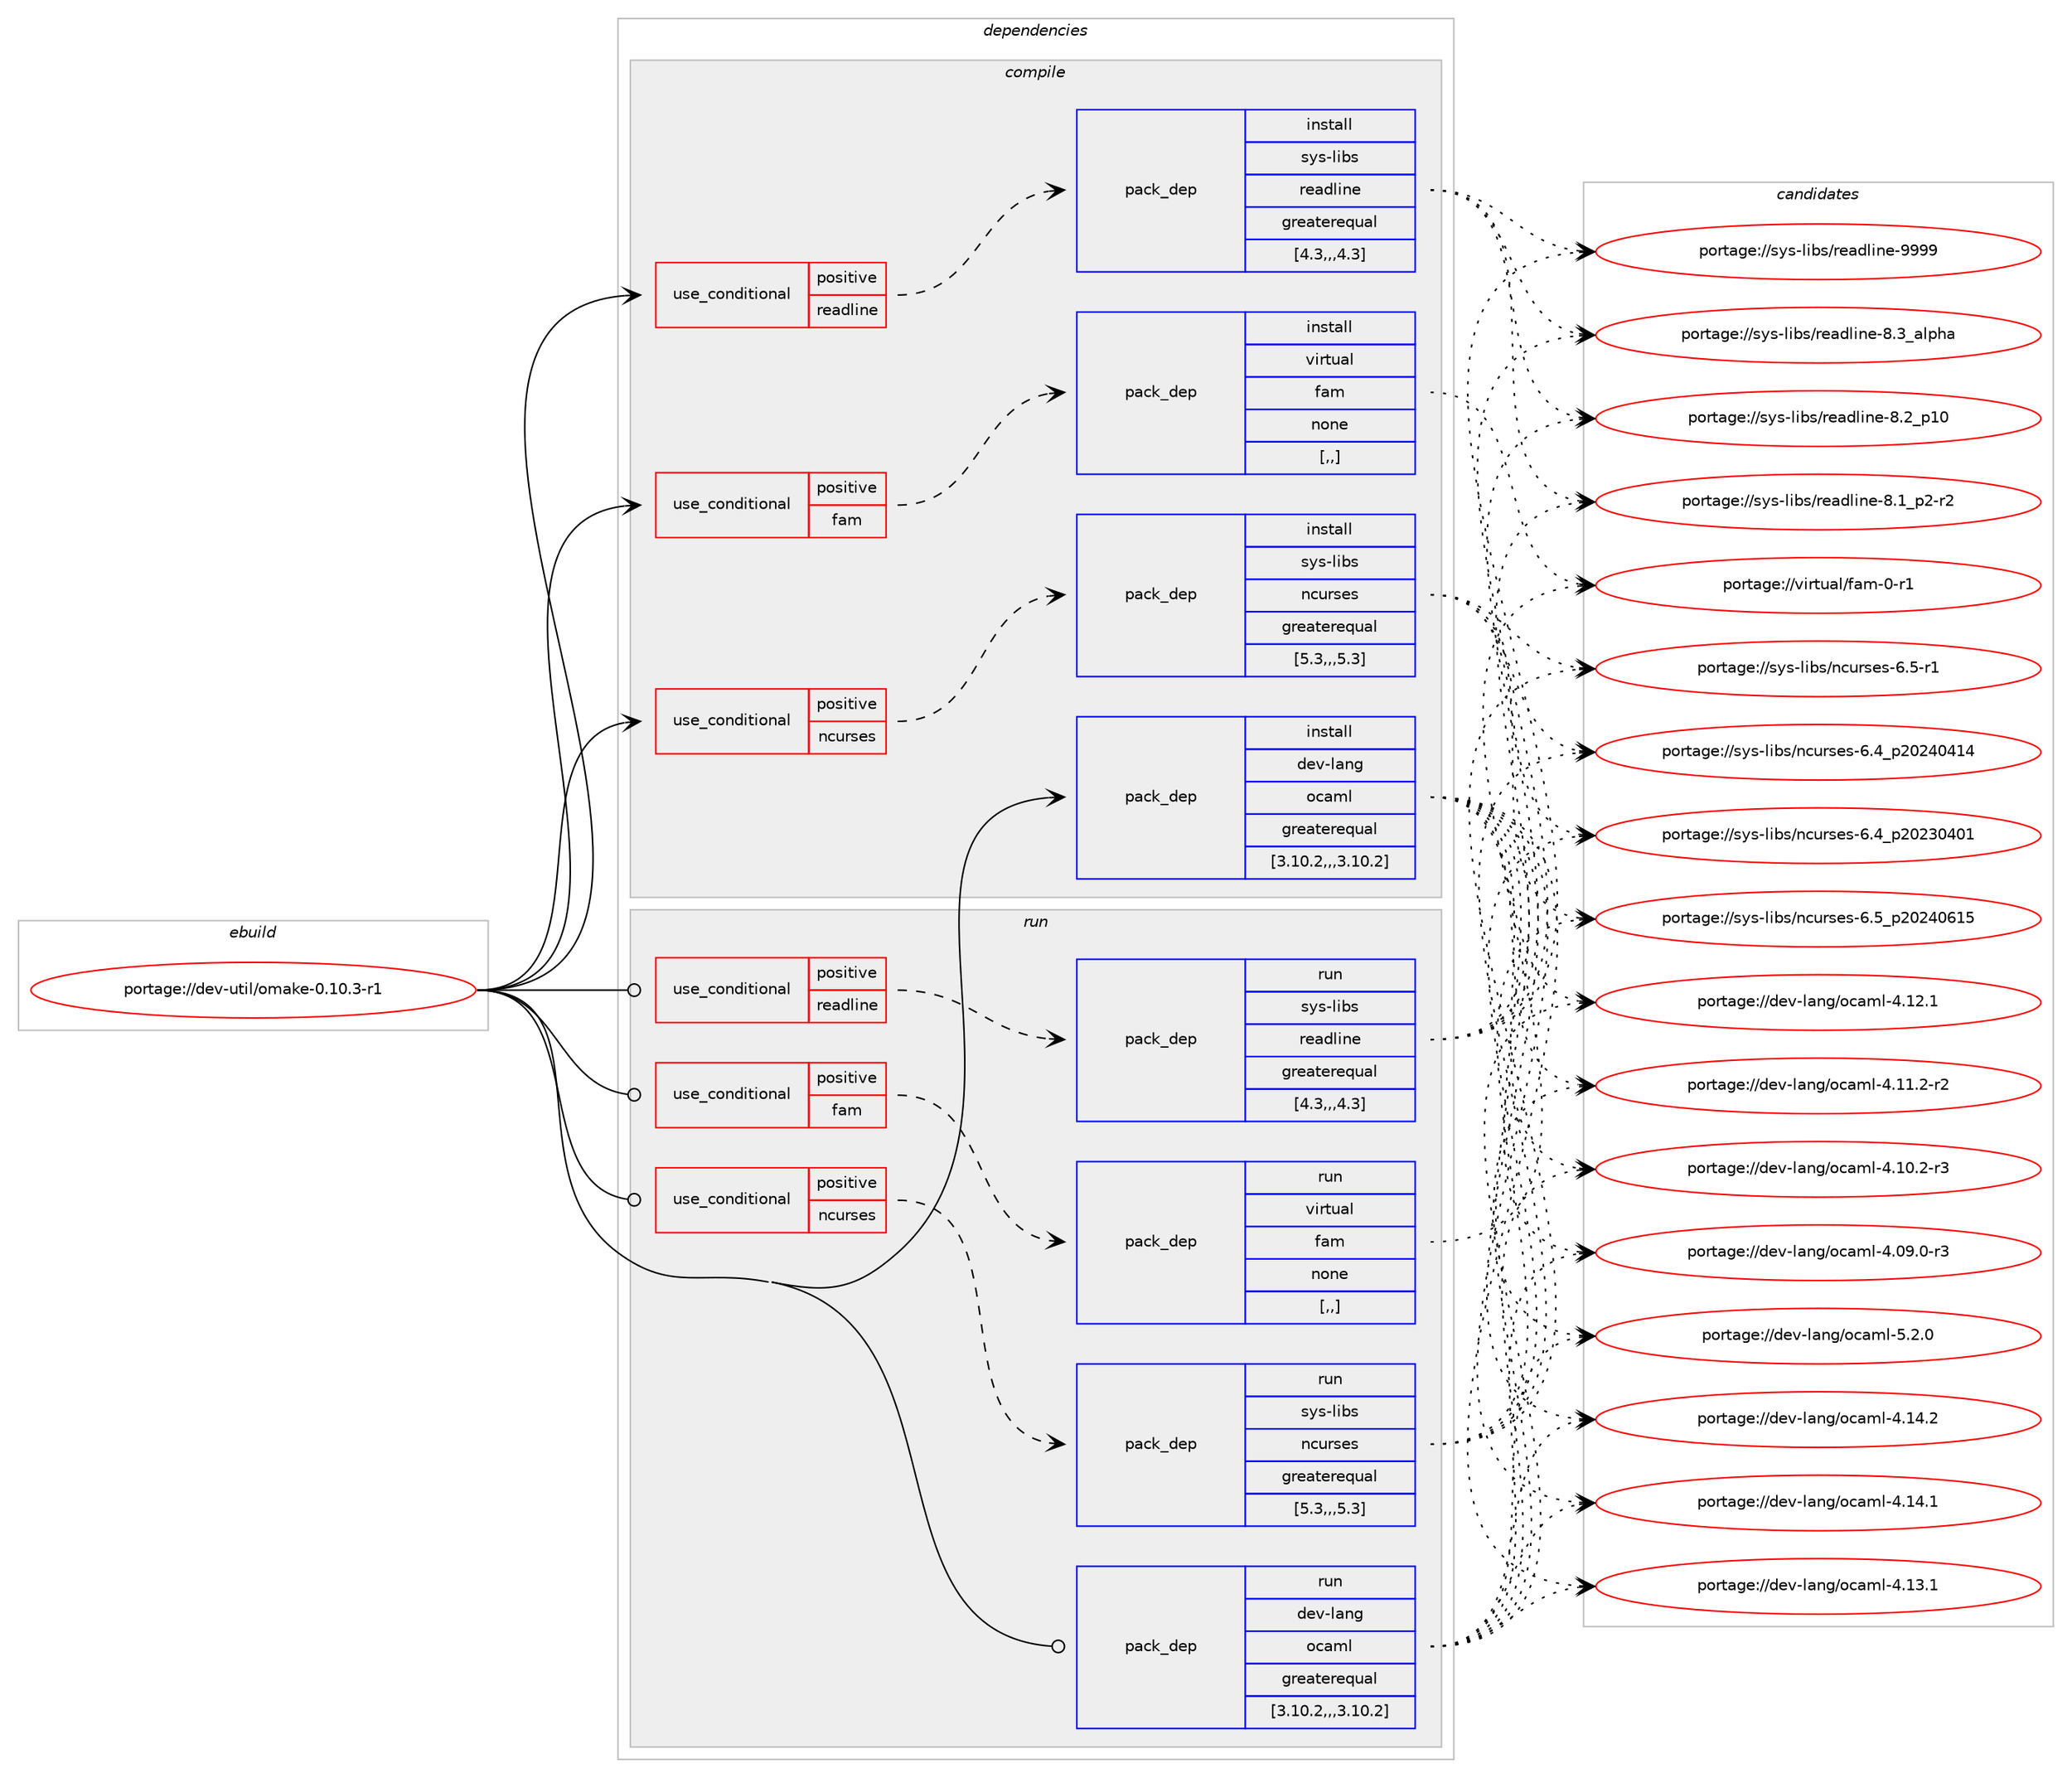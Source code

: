 digraph prolog {

# *************
# Graph options
# *************

newrank=true;
concentrate=true;
compound=true;
graph [rankdir=LR,fontname=Helvetica,fontsize=10,ranksep=1.5];#, ranksep=2.5, nodesep=0.2];
edge  [arrowhead=vee];
node  [fontname=Helvetica,fontsize=10];

# **********
# The ebuild
# **********

subgraph cluster_leftcol {
color=gray;
label=<<i>ebuild</i>>;
id [label="portage://dev-util/omake-0.10.3-r1", color=red, width=4, href="../dev-util/omake-0.10.3-r1.svg"];
}

# ****************
# The dependencies
# ****************

subgraph cluster_midcol {
color=gray;
label=<<i>dependencies</i>>;
subgraph cluster_compile {
fillcolor="#eeeeee";
style=filled;
label=<<i>compile</i>>;
subgraph cond60991 {
dependency217056 [label=<<TABLE BORDER="0" CELLBORDER="1" CELLSPACING="0" CELLPADDING="4"><TR><TD ROWSPAN="3" CELLPADDING="10">use_conditional</TD></TR><TR><TD>positive</TD></TR><TR><TD>fam</TD></TR></TABLE>>, shape=none, color=red];
subgraph pack154625 {
dependency217057 [label=<<TABLE BORDER="0" CELLBORDER="1" CELLSPACING="0" CELLPADDING="4" WIDTH="220"><TR><TD ROWSPAN="6" CELLPADDING="30">pack_dep</TD></TR><TR><TD WIDTH="110">install</TD></TR><TR><TD>virtual</TD></TR><TR><TD>fam</TD></TR><TR><TD>none</TD></TR><TR><TD>[,,]</TD></TR></TABLE>>, shape=none, color=blue];
}
dependency217056:e -> dependency217057:w [weight=20,style="dashed",arrowhead="vee"];
}
id:e -> dependency217056:w [weight=20,style="solid",arrowhead="vee"];
subgraph cond60992 {
dependency217058 [label=<<TABLE BORDER="0" CELLBORDER="1" CELLSPACING="0" CELLPADDING="4"><TR><TD ROWSPAN="3" CELLPADDING="10">use_conditional</TD></TR><TR><TD>positive</TD></TR><TR><TD>ncurses</TD></TR></TABLE>>, shape=none, color=red];
subgraph pack154626 {
dependency217059 [label=<<TABLE BORDER="0" CELLBORDER="1" CELLSPACING="0" CELLPADDING="4" WIDTH="220"><TR><TD ROWSPAN="6" CELLPADDING="30">pack_dep</TD></TR><TR><TD WIDTH="110">install</TD></TR><TR><TD>sys-libs</TD></TR><TR><TD>ncurses</TD></TR><TR><TD>greaterequal</TD></TR><TR><TD>[5.3,,,5.3]</TD></TR></TABLE>>, shape=none, color=blue];
}
dependency217058:e -> dependency217059:w [weight=20,style="dashed",arrowhead="vee"];
}
id:e -> dependency217058:w [weight=20,style="solid",arrowhead="vee"];
subgraph cond60993 {
dependency217060 [label=<<TABLE BORDER="0" CELLBORDER="1" CELLSPACING="0" CELLPADDING="4"><TR><TD ROWSPAN="3" CELLPADDING="10">use_conditional</TD></TR><TR><TD>positive</TD></TR><TR><TD>readline</TD></TR></TABLE>>, shape=none, color=red];
subgraph pack154627 {
dependency217061 [label=<<TABLE BORDER="0" CELLBORDER="1" CELLSPACING="0" CELLPADDING="4" WIDTH="220"><TR><TD ROWSPAN="6" CELLPADDING="30">pack_dep</TD></TR><TR><TD WIDTH="110">install</TD></TR><TR><TD>sys-libs</TD></TR><TR><TD>readline</TD></TR><TR><TD>greaterequal</TD></TR><TR><TD>[4.3,,,4.3]</TD></TR></TABLE>>, shape=none, color=blue];
}
dependency217060:e -> dependency217061:w [weight=20,style="dashed",arrowhead="vee"];
}
id:e -> dependency217060:w [weight=20,style="solid",arrowhead="vee"];
subgraph pack154628 {
dependency217062 [label=<<TABLE BORDER="0" CELLBORDER="1" CELLSPACING="0" CELLPADDING="4" WIDTH="220"><TR><TD ROWSPAN="6" CELLPADDING="30">pack_dep</TD></TR><TR><TD WIDTH="110">install</TD></TR><TR><TD>dev-lang</TD></TR><TR><TD>ocaml</TD></TR><TR><TD>greaterequal</TD></TR><TR><TD>[3.10.2,,,3.10.2]</TD></TR></TABLE>>, shape=none, color=blue];
}
id:e -> dependency217062:w [weight=20,style="solid",arrowhead="vee"];
}
subgraph cluster_compileandrun {
fillcolor="#eeeeee";
style=filled;
label=<<i>compile and run</i>>;
}
subgraph cluster_run {
fillcolor="#eeeeee";
style=filled;
label=<<i>run</i>>;
subgraph cond60994 {
dependency217063 [label=<<TABLE BORDER="0" CELLBORDER="1" CELLSPACING="0" CELLPADDING="4"><TR><TD ROWSPAN="3" CELLPADDING="10">use_conditional</TD></TR><TR><TD>positive</TD></TR><TR><TD>fam</TD></TR></TABLE>>, shape=none, color=red];
subgraph pack154629 {
dependency217064 [label=<<TABLE BORDER="0" CELLBORDER="1" CELLSPACING="0" CELLPADDING="4" WIDTH="220"><TR><TD ROWSPAN="6" CELLPADDING="30">pack_dep</TD></TR><TR><TD WIDTH="110">run</TD></TR><TR><TD>virtual</TD></TR><TR><TD>fam</TD></TR><TR><TD>none</TD></TR><TR><TD>[,,]</TD></TR></TABLE>>, shape=none, color=blue];
}
dependency217063:e -> dependency217064:w [weight=20,style="dashed",arrowhead="vee"];
}
id:e -> dependency217063:w [weight=20,style="solid",arrowhead="odot"];
subgraph cond60995 {
dependency217065 [label=<<TABLE BORDER="0" CELLBORDER="1" CELLSPACING="0" CELLPADDING="4"><TR><TD ROWSPAN="3" CELLPADDING="10">use_conditional</TD></TR><TR><TD>positive</TD></TR><TR><TD>ncurses</TD></TR></TABLE>>, shape=none, color=red];
subgraph pack154630 {
dependency217066 [label=<<TABLE BORDER="0" CELLBORDER="1" CELLSPACING="0" CELLPADDING="4" WIDTH="220"><TR><TD ROWSPAN="6" CELLPADDING="30">pack_dep</TD></TR><TR><TD WIDTH="110">run</TD></TR><TR><TD>sys-libs</TD></TR><TR><TD>ncurses</TD></TR><TR><TD>greaterequal</TD></TR><TR><TD>[5.3,,,5.3]</TD></TR></TABLE>>, shape=none, color=blue];
}
dependency217065:e -> dependency217066:w [weight=20,style="dashed",arrowhead="vee"];
}
id:e -> dependency217065:w [weight=20,style="solid",arrowhead="odot"];
subgraph cond60996 {
dependency217067 [label=<<TABLE BORDER="0" CELLBORDER="1" CELLSPACING="0" CELLPADDING="4"><TR><TD ROWSPAN="3" CELLPADDING="10">use_conditional</TD></TR><TR><TD>positive</TD></TR><TR><TD>readline</TD></TR></TABLE>>, shape=none, color=red];
subgraph pack154631 {
dependency217068 [label=<<TABLE BORDER="0" CELLBORDER="1" CELLSPACING="0" CELLPADDING="4" WIDTH="220"><TR><TD ROWSPAN="6" CELLPADDING="30">pack_dep</TD></TR><TR><TD WIDTH="110">run</TD></TR><TR><TD>sys-libs</TD></TR><TR><TD>readline</TD></TR><TR><TD>greaterequal</TD></TR><TR><TD>[4.3,,,4.3]</TD></TR></TABLE>>, shape=none, color=blue];
}
dependency217067:e -> dependency217068:w [weight=20,style="dashed",arrowhead="vee"];
}
id:e -> dependency217067:w [weight=20,style="solid",arrowhead="odot"];
subgraph pack154632 {
dependency217069 [label=<<TABLE BORDER="0" CELLBORDER="1" CELLSPACING="0" CELLPADDING="4" WIDTH="220"><TR><TD ROWSPAN="6" CELLPADDING="30">pack_dep</TD></TR><TR><TD WIDTH="110">run</TD></TR><TR><TD>dev-lang</TD></TR><TR><TD>ocaml</TD></TR><TR><TD>greaterequal</TD></TR><TR><TD>[3.10.2,,,3.10.2]</TD></TR></TABLE>>, shape=none, color=blue];
}
id:e -> dependency217069:w [weight=20,style="solid",arrowhead="odot"];
}
}

# **************
# The candidates
# **************

subgraph cluster_choices {
rank=same;
color=gray;
label=<<i>candidates</i>>;

subgraph choice154625 {
color=black;
nodesep=1;
choice11810511411611797108471029710945484511449 [label="portage://virtual/fam-0-r1", color=red, width=4,href="../virtual/fam-0-r1.svg"];
dependency217057:e -> choice11810511411611797108471029710945484511449:w [style=dotted,weight="100"];
}
subgraph choice154626 {
color=black;
nodesep=1;
choice1151211154510810598115471109911711411510111545544653951125048505248544953 [label="portage://sys-libs/ncurses-6.5_p20240615", color=red, width=4,href="../sys-libs/ncurses-6.5_p20240615.svg"];
choice11512111545108105981154711099117114115101115455446534511449 [label="portage://sys-libs/ncurses-6.5-r1", color=red, width=4,href="../sys-libs/ncurses-6.5-r1.svg"];
choice1151211154510810598115471109911711411510111545544652951125048505248524952 [label="portage://sys-libs/ncurses-6.4_p20240414", color=red, width=4,href="../sys-libs/ncurses-6.4_p20240414.svg"];
choice1151211154510810598115471109911711411510111545544652951125048505148524849 [label="portage://sys-libs/ncurses-6.4_p20230401", color=red, width=4,href="../sys-libs/ncurses-6.4_p20230401.svg"];
dependency217059:e -> choice1151211154510810598115471109911711411510111545544653951125048505248544953:w [style=dotted,weight="100"];
dependency217059:e -> choice11512111545108105981154711099117114115101115455446534511449:w [style=dotted,weight="100"];
dependency217059:e -> choice1151211154510810598115471109911711411510111545544652951125048505248524952:w [style=dotted,weight="100"];
dependency217059:e -> choice1151211154510810598115471109911711411510111545544652951125048505148524849:w [style=dotted,weight="100"];
}
subgraph choice154627 {
color=black;
nodesep=1;
choice115121115451081059811547114101971001081051101014557575757 [label="portage://sys-libs/readline-9999", color=red, width=4,href="../sys-libs/readline-9999.svg"];
choice1151211154510810598115471141019710010810511010145564651959710811210497 [label="portage://sys-libs/readline-8.3_alpha", color=red, width=4,href="../sys-libs/readline-8.3_alpha.svg"];
choice1151211154510810598115471141019710010810511010145564650951124948 [label="portage://sys-libs/readline-8.2_p10", color=red, width=4,href="../sys-libs/readline-8.2_p10.svg"];
choice115121115451081059811547114101971001081051101014556464995112504511450 [label="portage://sys-libs/readline-8.1_p2-r2", color=red, width=4,href="../sys-libs/readline-8.1_p2-r2.svg"];
dependency217061:e -> choice115121115451081059811547114101971001081051101014557575757:w [style=dotted,weight="100"];
dependency217061:e -> choice1151211154510810598115471141019710010810511010145564651959710811210497:w [style=dotted,weight="100"];
dependency217061:e -> choice1151211154510810598115471141019710010810511010145564650951124948:w [style=dotted,weight="100"];
dependency217061:e -> choice115121115451081059811547114101971001081051101014556464995112504511450:w [style=dotted,weight="100"];
}
subgraph choice154628 {
color=black;
nodesep=1;
choice1001011184510897110103471119997109108455346504648 [label="portage://dev-lang/ocaml-5.2.0", color=red, width=4,href="../dev-lang/ocaml-5.2.0.svg"];
choice100101118451089711010347111999710910845524649524650 [label="portage://dev-lang/ocaml-4.14.2", color=red, width=4,href="../dev-lang/ocaml-4.14.2.svg"];
choice100101118451089711010347111999710910845524649524649 [label="portage://dev-lang/ocaml-4.14.1", color=red, width=4,href="../dev-lang/ocaml-4.14.1.svg"];
choice100101118451089711010347111999710910845524649514649 [label="portage://dev-lang/ocaml-4.13.1", color=red, width=4,href="../dev-lang/ocaml-4.13.1.svg"];
choice100101118451089711010347111999710910845524649504649 [label="portage://dev-lang/ocaml-4.12.1", color=red, width=4,href="../dev-lang/ocaml-4.12.1.svg"];
choice1001011184510897110103471119997109108455246494946504511450 [label="portage://dev-lang/ocaml-4.11.2-r2", color=red, width=4,href="../dev-lang/ocaml-4.11.2-r2.svg"];
choice1001011184510897110103471119997109108455246494846504511451 [label="portage://dev-lang/ocaml-4.10.2-r3", color=red, width=4,href="../dev-lang/ocaml-4.10.2-r3.svg"];
choice1001011184510897110103471119997109108455246485746484511451 [label="portage://dev-lang/ocaml-4.09.0-r3", color=red, width=4,href="../dev-lang/ocaml-4.09.0-r3.svg"];
dependency217062:e -> choice1001011184510897110103471119997109108455346504648:w [style=dotted,weight="100"];
dependency217062:e -> choice100101118451089711010347111999710910845524649524650:w [style=dotted,weight="100"];
dependency217062:e -> choice100101118451089711010347111999710910845524649524649:w [style=dotted,weight="100"];
dependency217062:e -> choice100101118451089711010347111999710910845524649514649:w [style=dotted,weight="100"];
dependency217062:e -> choice100101118451089711010347111999710910845524649504649:w [style=dotted,weight="100"];
dependency217062:e -> choice1001011184510897110103471119997109108455246494946504511450:w [style=dotted,weight="100"];
dependency217062:e -> choice1001011184510897110103471119997109108455246494846504511451:w [style=dotted,weight="100"];
dependency217062:e -> choice1001011184510897110103471119997109108455246485746484511451:w [style=dotted,weight="100"];
}
subgraph choice154629 {
color=black;
nodesep=1;
choice11810511411611797108471029710945484511449 [label="portage://virtual/fam-0-r1", color=red, width=4,href="../virtual/fam-0-r1.svg"];
dependency217064:e -> choice11810511411611797108471029710945484511449:w [style=dotted,weight="100"];
}
subgraph choice154630 {
color=black;
nodesep=1;
choice1151211154510810598115471109911711411510111545544653951125048505248544953 [label="portage://sys-libs/ncurses-6.5_p20240615", color=red, width=4,href="../sys-libs/ncurses-6.5_p20240615.svg"];
choice11512111545108105981154711099117114115101115455446534511449 [label="portage://sys-libs/ncurses-6.5-r1", color=red, width=4,href="../sys-libs/ncurses-6.5-r1.svg"];
choice1151211154510810598115471109911711411510111545544652951125048505248524952 [label="portage://sys-libs/ncurses-6.4_p20240414", color=red, width=4,href="../sys-libs/ncurses-6.4_p20240414.svg"];
choice1151211154510810598115471109911711411510111545544652951125048505148524849 [label="portage://sys-libs/ncurses-6.4_p20230401", color=red, width=4,href="../sys-libs/ncurses-6.4_p20230401.svg"];
dependency217066:e -> choice1151211154510810598115471109911711411510111545544653951125048505248544953:w [style=dotted,weight="100"];
dependency217066:e -> choice11512111545108105981154711099117114115101115455446534511449:w [style=dotted,weight="100"];
dependency217066:e -> choice1151211154510810598115471109911711411510111545544652951125048505248524952:w [style=dotted,weight="100"];
dependency217066:e -> choice1151211154510810598115471109911711411510111545544652951125048505148524849:w [style=dotted,weight="100"];
}
subgraph choice154631 {
color=black;
nodesep=1;
choice115121115451081059811547114101971001081051101014557575757 [label="portage://sys-libs/readline-9999", color=red, width=4,href="../sys-libs/readline-9999.svg"];
choice1151211154510810598115471141019710010810511010145564651959710811210497 [label="portage://sys-libs/readline-8.3_alpha", color=red, width=4,href="../sys-libs/readline-8.3_alpha.svg"];
choice1151211154510810598115471141019710010810511010145564650951124948 [label="portage://sys-libs/readline-8.2_p10", color=red, width=4,href="../sys-libs/readline-8.2_p10.svg"];
choice115121115451081059811547114101971001081051101014556464995112504511450 [label="portage://sys-libs/readline-8.1_p2-r2", color=red, width=4,href="../sys-libs/readline-8.1_p2-r2.svg"];
dependency217068:e -> choice115121115451081059811547114101971001081051101014557575757:w [style=dotted,weight="100"];
dependency217068:e -> choice1151211154510810598115471141019710010810511010145564651959710811210497:w [style=dotted,weight="100"];
dependency217068:e -> choice1151211154510810598115471141019710010810511010145564650951124948:w [style=dotted,weight="100"];
dependency217068:e -> choice115121115451081059811547114101971001081051101014556464995112504511450:w [style=dotted,weight="100"];
}
subgraph choice154632 {
color=black;
nodesep=1;
choice1001011184510897110103471119997109108455346504648 [label="portage://dev-lang/ocaml-5.2.0", color=red, width=4,href="../dev-lang/ocaml-5.2.0.svg"];
choice100101118451089711010347111999710910845524649524650 [label="portage://dev-lang/ocaml-4.14.2", color=red, width=4,href="../dev-lang/ocaml-4.14.2.svg"];
choice100101118451089711010347111999710910845524649524649 [label="portage://dev-lang/ocaml-4.14.1", color=red, width=4,href="../dev-lang/ocaml-4.14.1.svg"];
choice100101118451089711010347111999710910845524649514649 [label="portage://dev-lang/ocaml-4.13.1", color=red, width=4,href="../dev-lang/ocaml-4.13.1.svg"];
choice100101118451089711010347111999710910845524649504649 [label="portage://dev-lang/ocaml-4.12.1", color=red, width=4,href="../dev-lang/ocaml-4.12.1.svg"];
choice1001011184510897110103471119997109108455246494946504511450 [label="portage://dev-lang/ocaml-4.11.2-r2", color=red, width=4,href="../dev-lang/ocaml-4.11.2-r2.svg"];
choice1001011184510897110103471119997109108455246494846504511451 [label="portage://dev-lang/ocaml-4.10.2-r3", color=red, width=4,href="../dev-lang/ocaml-4.10.2-r3.svg"];
choice1001011184510897110103471119997109108455246485746484511451 [label="portage://dev-lang/ocaml-4.09.0-r3", color=red, width=4,href="../dev-lang/ocaml-4.09.0-r3.svg"];
dependency217069:e -> choice1001011184510897110103471119997109108455346504648:w [style=dotted,weight="100"];
dependency217069:e -> choice100101118451089711010347111999710910845524649524650:w [style=dotted,weight="100"];
dependency217069:e -> choice100101118451089711010347111999710910845524649524649:w [style=dotted,weight="100"];
dependency217069:e -> choice100101118451089711010347111999710910845524649514649:w [style=dotted,weight="100"];
dependency217069:e -> choice100101118451089711010347111999710910845524649504649:w [style=dotted,weight="100"];
dependency217069:e -> choice1001011184510897110103471119997109108455246494946504511450:w [style=dotted,weight="100"];
dependency217069:e -> choice1001011184510897110103471119997109108455246494846504511451:w [style=dotted,weight="100"];
dependency217069:e -> choice1001011184510897110103471119997109108455246485746484511451:w [style=dotted,weight="100"];
}
}

}
